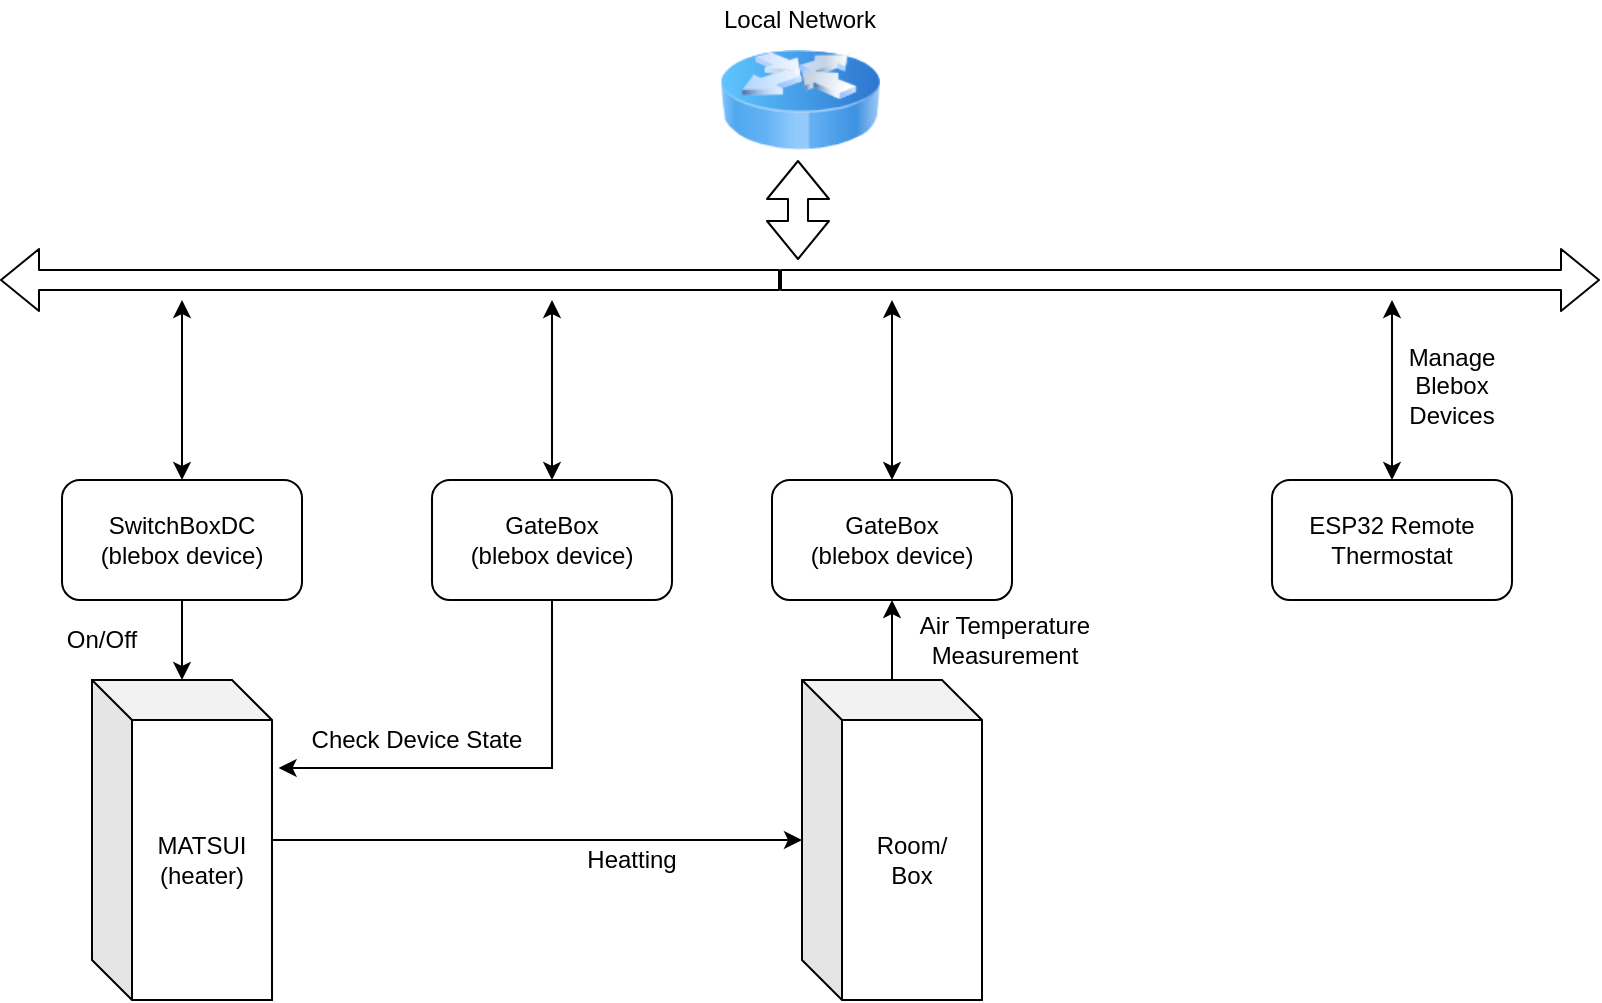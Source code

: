 <mxfile version="13.0.1" type="device"><diagram id="Qer0bSYMgr7YQRg5Uaur" name="Page-1"><mxGraphModel dx="383" dy="658" grid="1" gridSize="10" guides="1" tooltips="1" connect="1" arrows="1" fold="1" page="1" pageScale="1" pageWidth="827" pageHeight="1169" math="0" shadow="0"><root><mxCell id="0"/><mxCell id="1" parent="0"/><mxCell id="wd4xrLSztgqoWfNPD4EW-4" value="" style="image;html=1;labelBackgroundColor=#ffffff;image=img/lib/clip_art/networking/Router_Icon_128x128.png" vertex="1" parent="1"><mxGeometry x="374" y="20" width="80" height="80" as="geometry"/></mxCell><mxCell id="wd4xrLSztgqoWfNPD4EW-5" value="Local Network" style="text;html=1;strokeColor=none;fillColor=none;align=center;verticalAlign=middle;whiteSpace=wrap;rounded=0;" vertex="1" parent="1"><mxGeometry x="354" y="10" width="120" height="20" as="geometry"/></mxCell><mxCell id="wd4xrLSztgqoWfNPD4EW-14" style="edgeStyle=orthogonalEdgeStyle;rounded=0;orthogonalLoop=1;jettySize=auto;html=1;" edge="1" parent="1" source="wd4xrLSztgqoWfNPD4EW-6" target="wd4xrLSztgqoWfNPD4EW-13"><mxGeometry relative="1" as="geometry"/></mxCell><mxCell id="wd4xrLSztgqoWfNPD4EW-6" value="&lt;div&gt;MATSUI&lt;/div&gt;&lt;div&gt;(heater)&lt;br&gt;&lt;/div&gt;" style="shape=cube;whiteSpace=wrap;html=1;boundedLbl=1;backgroundOutline=1;darkOpacity=0.05;darkOpacity2=0.1;" vertex="1" parent="1"><mxGeometry x="60" y="350" width="90" height="160" as="geometry"/></mxCell><mxCell id="wd4xrLSztgqoWfNPD4EW-9" style="edgeStyle=orthogonalEdgeStyle;rounded=0;orthogonalLoop=1;jettySize=auto;html=1;" edge="1" parent="1" source="wd4xrLSztgqoWfNPD4EW-7" target="wd4xrLSztgqoWfNPD4EW-6"><mxGeometry relative="1" as="geometry"/></mxCell><mxCell id="wd4xrLSztgqoWfNPD4EW-35" style="edgeStyle=orthogonalEdgeStyle;rounded=0;orthogonalLoop=1;jettySize=auto;html=1;startArrow=classic;startFill=1;" edge="1" parent="1" source="wd4xrLSztgqoWfNPD4EW-7"><mxGeometry relative="1" as="geometry"><mxPoint x="105" y="160" as="targetPoint"/></mxGeometry></mxCell><mxCell id="wd4xrLSztgqoWfNPD4EW-7" value="&lt;div&gt;SwitchBoxDC&lt;/div&gt;&lt;div&gt;(blebox device)&lt;br&gt;&lt;/div&gt;" style="rounded=1;whiteSpace=wrap;html=1;" vertex="1" parent="1"><mxGeometry x="45" y="250" width="120" height="60" as="geometry"/></mxCell><mxCell id="wd4xrLSztgqoWfNPD4EW-11" style="edgeStyle=orthogonalEdgeStyle;rounded=0;orthogonalLoop=1;jettySize=auto;html=1;entryX=1.037;entryY=0.272;entryDx=0;entryDy=0;entryPerimeter=0;" edge="1" parent="1" source="wd4xrLSztgqoWfNPD4EW-8" target="wd4xrLSztgqoWfNPD4EW-6"><mxGeometry relative="1" as="geometry"><Array as="points"><mxPoint x="290" y="394"/><mxPoint x="153" y="394"/></Array></mxGeometry></mxCell><mxCell id="wd4xrLSztgqoWfNPD4EW-36" style="edgeStyle=orthogonalEdgeStyle;rounded=0;orthogonalLoop=1;jettySize=auto;html=1;startArrow=classic;startFill=1;" edge="1" parent="1" source="wd4xrLSztgqoWfNPD4EW-8"><mxGeometry relative="1" as="geometry"><mxPoint x="290" y="160" as="targetPoint"/></mxGeometry></mxCell><mxCell id="wd4xrLSztgqoWfNPD4EW-8" value="GateBox&lt;br&gt;&lt;div&gt;(blebox device)&lt;/div&gt;" style="rounded=1;whiteSpace=wrap;html=1;" vertex="1" parent="1"><mxGeometry x="230" y="250" width="120" height="60" as="geometry"/></mxCell><mxCell id="wd4xrLSztgqoWfNPD4EW-10" value="On/Off" style="text;html=1;strokeColor=none;fillColor=none;align=center;verticalAlign=middle;whiteSpace=wrap;rounded=0;" vertex="1" parent="1"><mxGeometry x="30" y="320" width="70" height="20" as="geometry"/></mxCell><mxCell id="wd4xrLSztgqoWfNPD4EW-12" value="Check Device State" style="text;html=1;strokeColor=none;fillColor=none;align=center;verticalAlign=middle;whiteSpace=wrap;rounded=0;" vertex="1" parent="1"><mxGeometry x="165" y="370" width="115" height="20" as="geometry"/></mxCell><mxCell id="wd4xrLSztgqoWfNPD4EW-18" style="edgeStyle=orthogonalEdgeStyle;rounded=0;orthogonalLoop=1;jettySize=auto;html=1;entryX=0.5;entryY=1;entryDx=0;entryDy=0;exitX=0.5;exitY=0;exitDx=0;exitDy=0;exitPerimeter=0;" edge="1" parent="1" source="wd4xrLSztgqoWfNPD4EW-13" target="wd4xrLSztgqoWfNPD4EW-17"><mxGeometry relative="1" as="geometry"/></mxCell><mxCell id="wd4xrLSztgqoWfNPD4EW-13" value="&lt;div&gt;Room/&lt;/div&gt;&lt;div&gt;Box&lt;br&gt;&lt;/div&gt;" style="shape=cube;whiteSpace=wrap;html=1;boundedLbl=1;backgroundOutline=1;darkOpacity=0.05;darkOpacity2=0.1;" vertex="1" parent="1"><mxGeometry x="415" y="350" width="90" height="160" as="geometry"/></mxCell><mxCell id="wd4xrLSztgqoWfNPD4EW-15" value="Heatting " style="text;html=1;strokeColor=none;fillColor=none;align=center;verticalAlign=middle;whiteSpace=wrap;rounded=0;" vertex="1" parent="1"><mxGeometry x="310" y="430" width="40" height="20" as="geometry"/></mxCell><mxCell id="wd4xrLSztgqoWfNPD4EW-37" style="edgeStyle=orthogonalEdgeStyle;rounded=0;orthogonalLoop=1;jettySize=auto;html=1;startArrow=classic;startFill=1;" edge="1" parent="1" source="wd4xrLSztgqoWfNPD4EW-17"><mxGeometry relative="1" as="geometry"><mxPoint x="460" y="160" as="targetPoint"/></mxGeometry></mxCell><mxCell id="wd4xrLSztgqoWfNPD4EW-17" value="GateBox&lt;br&gt;&lt;div&gt;(blebox device)&lt;/div&gt;" style="rounded=1;whiteSpace=wrap;html=1;" vertex="1" parent="1"><mxGeometry x="400" y="250" width="120" height="60" as="geometry"/></mxCell><mxCell id="wd4xrLSztgqoWfNPD4EW-19" value="Air Temperature Measurement" style="text;html=1;strokeColor=none;fillColor=none;align=center;verticalAlign=middle;whiteSpace=wrap;rounded=0;" vertex="1" parent="1"><mxGeometry x="454" y="320" width="125" height="20" as="geometry"/></mxCell><mxCell id="wd4xrLSztgqoWfNPD4EW-38" style="edgeStyle=orthogonalEdgeStyle;rounded=0;orthogonalLoop=1;jettySize=auto;html=1;startArrow=classic;startFill=1;" edge="1" parent="1" source="wd4xrLSztgqoWfNPD4EW-22"><mxGeometry relative="1" as="geometry"><mxPoint x="710" y="160" as="targetPoint"/></mxGeometry></mxCell><mxCell id="wd4xrLSztgqoWfNPD4EW-22" value="&lt;div&gt;ESP32 Remote &lt;br&gt;&lt;/div&gt;&lt;div&gt;Thermostat&lt;br&gt;&lt;/div&gt;" style="rounded=1;whiteSpace=wrap;html=1;" vertex="1" parent="1"><mxGeometry x="650" y="250" width="120" height="60" as="geometry"/></mxCell><mxCell id="wd4xrLSztgqoWfNPD4EW-32" value="" style="shape=flexArrow;endArrow=classic;html=1;" edge="1" parent="1"><mxGeometry width="50" height="50" relative="1" as="geometry"><mxPoint x="404" y="150" as="sourcePoint"/><mxPoint x="814" y="150" as="targetPoint"/></mxGeometry></mxCell><mxCell id="wd4xrLSztgqoWfNPD4EW-33" value="" style="shape=flexArrow;endArrow=classic;html=1;" edge="1" parent="1"><mxGeometry width="50" height="50" relative="1" as="geometry"><mxPoint x="404" y="150" as="sourcePoint"/><mxPoint x="14" y="150" as="targetPoint"/></mxGeometry></mxCell><mxCell id="wd4xrLSztgqoWfNPD4EW-34" value="" style="shape=flexArrow;endArrow=classic;startArrow=classic;html=1;" edge="1" parent="1"><mxGeometry width="50" height="50" relative="1" as="geometry"><mxPoint x="413" y="140" as="sourcePoint"/><mxPoint x="413" y="90" as="targetPoint"/></mxGeometry></mxCell><mxCell id="wd4xrLSztgqoWfNPD4EW-39" value="&lt;div&gt;Manage Blebox Devices&lt;/div&gt;&lt;div&gt;&lt;br&gt;&lt;/div&gt;" style="text;html=1;strokeColor=none;fillColor=none;align=center;verticalAlign=middle;whiteSpace=wrap;rounded=0;" vertex="1" parent="1"><mxGeometry x="720" y="200" width="40" height="20" as="geometry"/></mxCell></root></mxGraphModel></diagram></mxfile>